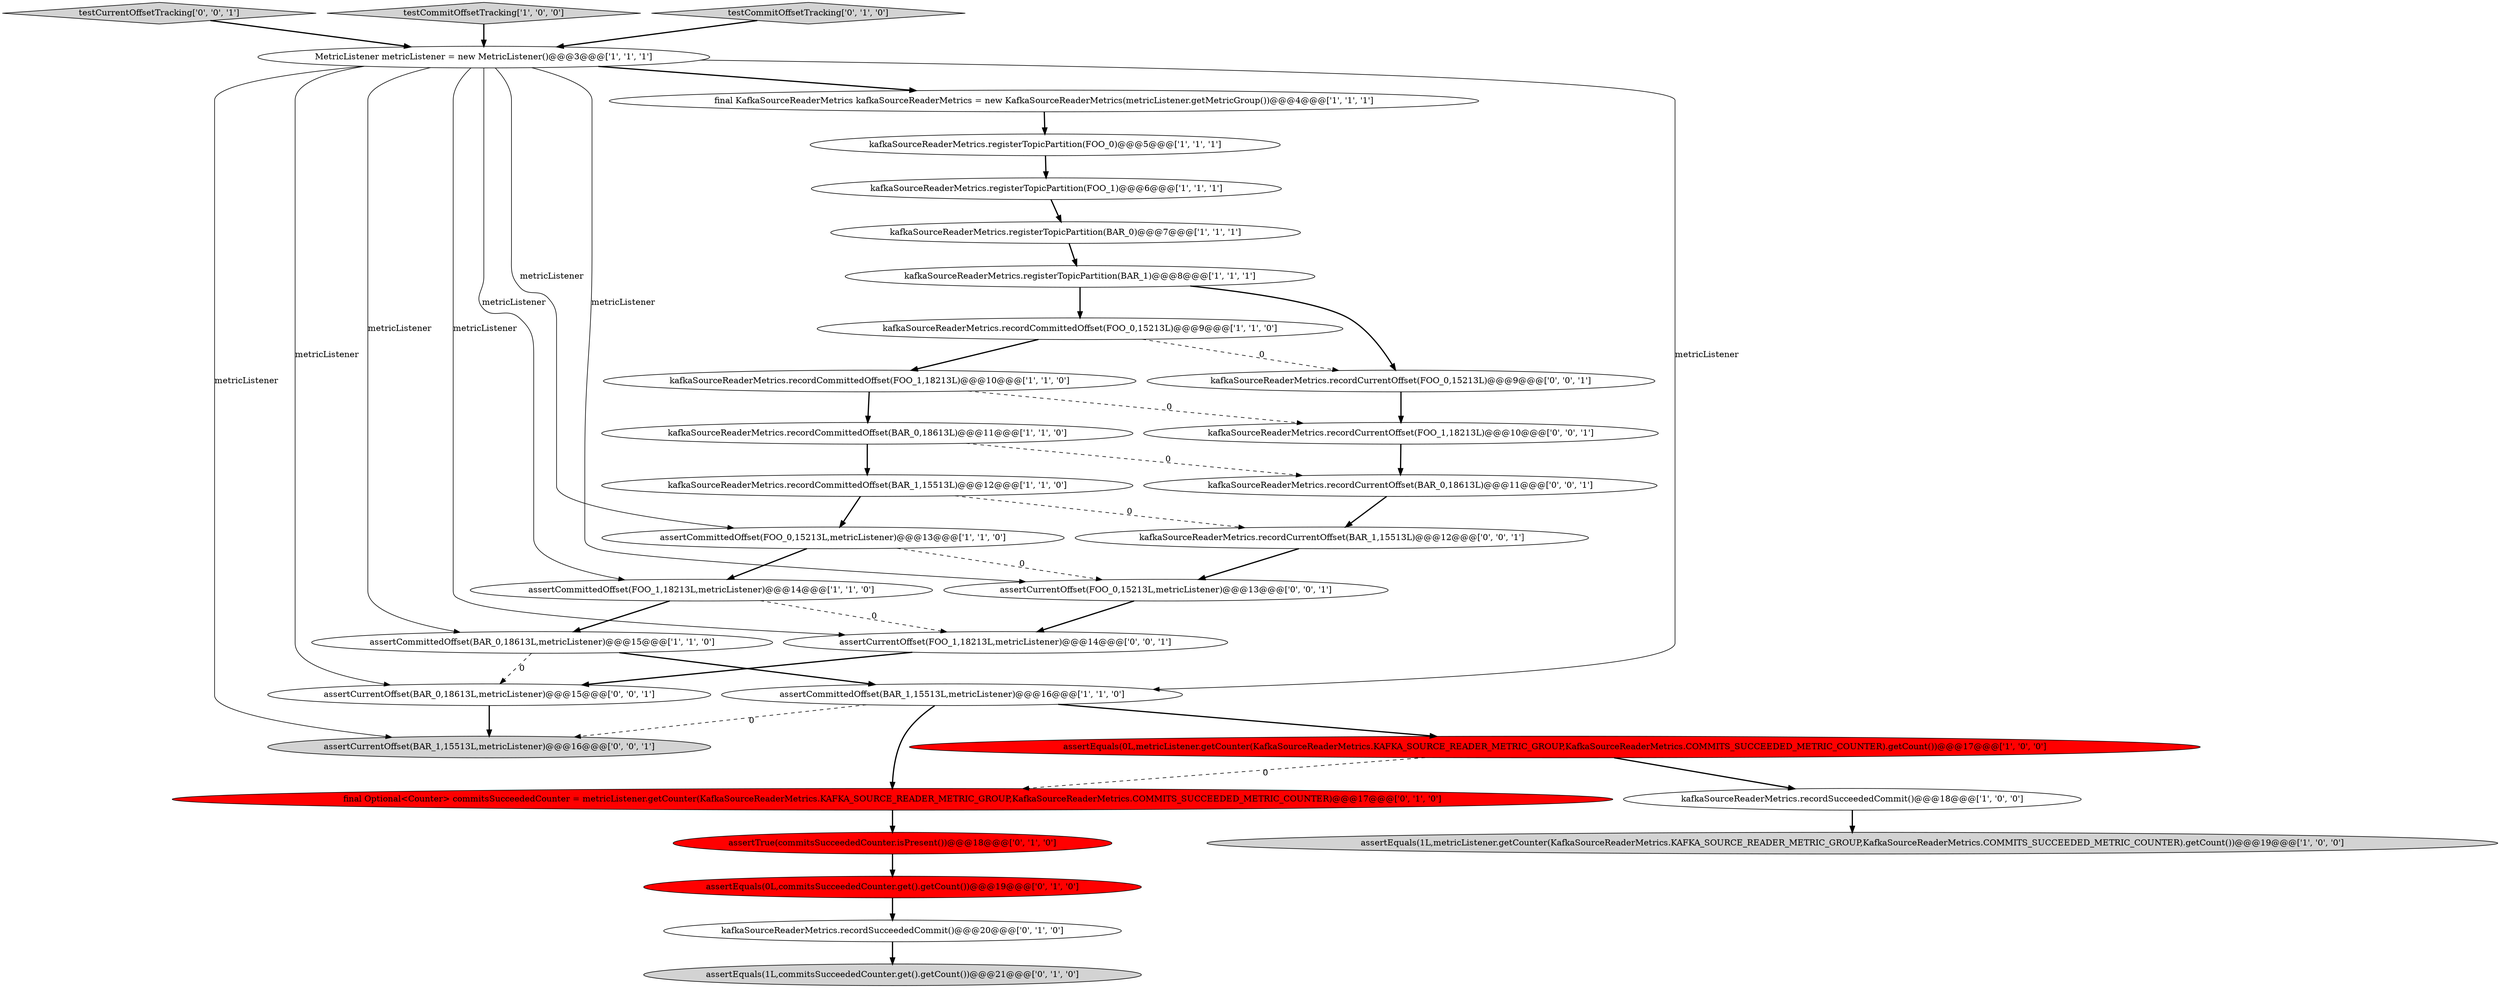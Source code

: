 digraph {
26 [style = filled, label = "kafkaSourceReaderMetrics.recordCurrentOffset(FOO_0,15213L)@@@9@@@['0', '0', '1']", fillcolor = white, shape = ellipse image = "AAA0AAABBB3BBB"];
13 [style = filled, label = "assertCommittedOffset(FOO_1,18213L,metricListener)@@@14@@@['1', '1', '0']", fillcolor = white, shape = ellipse image = "AAA0AAABBB1BBB"];
32 [style = filled, label = "kafkaSourceReaderMetrics.recordCurrentOffset(BAR_0,18613L)@@@11@@@['0', '0', '1']", fillcolor = white, shape = ellipse image = "AAA0AAABBB3BBB"];
30 [style = filled, label = "assertCurrentOffset(BAR_1,15513L,metricListener)@@@16@@@['0', '0', '1']", fillcolor = lightgray, shape = ellipse image = "AAA0AAABBB3BBB"];
15 [style = filled, label = "assertCommittedOffset(BAR_0,18613L,metricListener)@@@15@@@['1', '1', '0']", fillcolor = white, shape = ellipse image = "AAA0AAABBB1BBB"];
12 [style = filled, label = "kafkaSourceReaderMetrics.recordSucceededCommit()@@@18@@@['1', '0', '0']", fillcolor = white, shape = ellipse image = "AAA0AAABBB1BBB"];
21 [style = filled, label = "assertEquals(0L,commitsSucceededCounter.get().getCount())@@@19@@@['0', '1', '0']", fillcolor = red, shape = ellipse image = "AAA1AAABBB2BBB"];
28 [style = filled, label = "testCurrentOffsetTracking['0', '0', '1']", fillcolor = lightgray, shape = diamond image = "AAA0AAABBB3BBB"];
31 [style = filled, label = "assertCurrentOffset(FOO_0,15213L,metricListener)@@@13@@@['0', '0', '1']", fillcolor = white, shape = ellipse image = "AAA0AAABBB3BBB"];
22 [style = filled, label = "assertEquals(1L,commitsSucceededCounter.get().getCount())@@@21@@@['0', '1', '0']", fillcolor = lightgray, shape = ellipse image = "AAA0AAABBB2BBB"];
2 [style = filled, label = "kafkaSourceReaderMetrics.recordCommittedOffset(BAR_0,18613L)@@@11@@@['1', '1', '0']", fillcolor = white, shape = ellipse image = "AAA0AAABBB1BBB"];
19 [style = filled, label = "final Optional<Counter> commitsSucceededCounter = metricListener.getCounter(KafkaSourceReaderMetrics.KAFKA_SOURCE_READER_METRIC_GROUP,KafkaSourceReaderMetrics.COMMITS_SUCCEEDED_METRIC_COUNTER)@@@17@@@['0', '1', '0']", fillcolor = red, shape = ellipse image = "AAA1AAABBB2BBB"];
25 [style = filled, label = "kafkaSourceReaderMetrics.recordCurrentOffset(BAR_1,15513L)@@@12@@@['0', '0', '1']", fillcolor = white, shape = ellipse image = "AAA0AAABBB3BBB"];
9 [style = filled, label = "kafkaSourceReaderMetrics.recordCommittedOffset(FOO_0,15213L)@@@9@@@['1', '1', '0']", fillcolor = white, shape = ellipse image = "AAA0AAABBB1BBB"];
10 [style = filled, label = "assertCommittedOffset(BAR_1,15513L,metricListener)@@@16@@@['1', '1', '0']", fillcolor = white, shape = ellipse image = "AAA0AAABBB1BBB"];
24 [style = filled, label = "kafkaSourceReaderMetrics.recordCurrentOffset(FOO_1,18213L)@@@10@@@['0', '0', '1']", fillcolor = white, shape = ellipse image = "AAA0AAABBB3BBB"];
1 [style = filled, label = "kafkaSourceReaderMetrics.registerTopicPartition(FOO_0)@@@5@@@['1', '1', '1']", fillcolor = white, shape = ellipse image = "AAA0AAABBB1BBB"];
0 [style = filled, label = "assertCommittedOffset(FOO_0,15213L,metricListener)@@@13@@@['1', '1', '0']", fillcolor = white, shape = ellipse image = "AAA0AAABBB1BBB"];
8 [style = filled, label = "testCommitOffsetTracking['1', '0', '0']", fillcolor = lightgray, shape = diamond image = "AAA0AAABBB1BBB"];
11 [style = filled, label = "kafkaSourceReaderMetrics.recordCommittedOffset(BAR_1,15513L)@@@12@@@['1', '1', '0']", fillcolor = white, shape = ellipse image = "AAA0AAABBB1BBB"];
7 [style = filled, label = "kafkaSourceReaderMetrics.registerTopicPartition(BAR_0)@@@7@@@['1', '1', '1']", fillcolor = white, shape = ellipse image = "AAA0AAABBB1BBB"];
3 [style = filled, label = "assertEquals(1L,metricListener.getCounter(KafkaSourceReaderMetrics.KAFKA_SOURCE_READER_METRIC_GROUP,KafkaSourceReaderMetrics.COMMITS_SUCCEEDED_METRIC_COUNTER).getCount())@@@19@@@['1', '0', '0']", fillcolor = lightgray, shape = ellipse image = "AAA0AAABBB1BBB"];
14 [style = filled, label = "kafkaSourceReaderMetrics.registerTopicPartition(FOO_1)@@@6@@@['1', '1', '1']", fillcolor = white, shape = ellipse image = "AAA0AAABBB1BBB"];
4 [style = filled, label = "assertEquals(0L,metricListener.getCounter(KafkaSourceReaderMetrics.KAFKA_SOURCE_READER_METRIC_GROUP,KafkaSourceReaderMetrics.COMMITS_SUCCEEDED_METRIC_COUNTER).getCount())@@@17@@@['1', '0', '0']", fillcolor = red, shape = ellipse image = "AAA1AAABBB1BBB"];
20 [style = filled, label = "testCommitOffsetTracking['0', '1', '0']", fillcolor = lightgray, shape = diamond image = "AAA0AAABBB2BBB"];
27 [style = filled, label = "assertCurrentOffset(FOO_1,18213L,metricListener)@@@14@@@['0', '0', '1']", fillcolor = white, shape = ellipse image = "AAA0AAABBB3BBB"];
17 [style = filled, label = "MetricListener metricListener = new MetricListener()@@@3@@@['1', '1', '1']", fillcolor = white, shape = ellipse image = "AAA0AAABBB1BBB"];
23 [style = filled, label = "assertTrue(commitsSucceededCounter.isPresent())@@@18@@@['0', '1', '0']", fillcolor = red, shape = ellipse image = "AAA1AAABBB2BBB"];
29 [style = filled, label = "assertCurrentOffset(BAR_0,18613L,metricListener)@@@15@@@['0', '0', '1']", fillcolor = white, shape = ellipse image = "AAA0AAABBB3BBB"];
5 [style = filled, label = "final KafkaSourceReaderMetrics kafkaSourceReaderMetrics = new KafkaSourceReaderMetrics(metricListener.getMetricGroup())@@@4@@@['1', '1', '1']", fillcolor = white, shape = ellipse image = "AAA0AAABBB1BBB"];
6 [style = filled, label = "kafkaSourceReaderMetrics.registerTopicPartition(BAR_1)@@@8@@@['1', '1', '1']", fillcolor = white, shape = ellipse image = "AAA0AAABBB1BBB"];
16 [style = filled, label = "kafkaSourceReaderMetrics.recordCommittedOffset(FOO_1,18213L)@@@10@@@['1', '1', '0']", fillcolor = white, shape = ellipse image = "AAA0AAABBB1BBB"];
18 [style = filled, label = "kafkaSourceReaderMetrics.recordSucceededCommit()@@@20@@@['0', '1', '0']", fillcolor = white, shape = ellipse image = "AAA0AAABBB2BBB"];
17->5 [style = bold, label=""];
15->10 [style = bold, label=""];
20->17 [style = bold, label=""];
6->26 [style = bold, label=""];
0->13 [style = bold, label=""];
29->30 [style = bold, label=""];
16->24 [style = dashed, label="0"];
10->19 [style = bold, label=""];
2->32 [style = dashed, label="0"];
24->32 [style = bold, label=""];
17->0 [style = solid, label="metricListener"];
15->29 [style = dashed, label="0"];
16->2 [style = bold, label=""];
17->13 [style = solid, label="metricListener"];
26->24 [style = bold, label=""];
21->18 [style = bold, label=""];
9->16 [style = bold, label=""];
17->30 [style = solid, label="metricListener"];
17->31 [style = solid, label="metricListener"];
14->7 [style = bold, label=""];
25->31 [style = bold, label=""];
8->17 [style = bold, label=""];
17->15 [style = solid, label="metricListener"];
5->1 [style = bold, label=""];
11->0 [style = bold, label=""];
18->22 [style = bold, label=""];
17->10 [style = solid, label="metricListener"];
17->29 [style = solid, label="metricListener"];
13->27 [style = dashed, label="0"];
10->30 [style = dashed, label="0"];
23->21 [style = bold, label=""];
31->27 [style = bold, label=""];
19->23 [style = bold, label=""];
7->6 [style = bold, label=""];
32->25 [style = bold, label=""];
9->26 [style = dashed, label="0"];
11->25 [style = dashed, label="0"];
0->31 [style = dashed, label="0"];
10->4 [style = bold, label=""];
4->12 [style = bold, label=""];
28->17 [style = bold, label=""];
4->19 [style = dashed, label="0"];
1->14 [style = bold, label=""];
12->3 [style = bold, label=""];
13->15 [style = bold, label=""];
27->29 [style = bold, label=""];
6->9 [style = bold, label=""];
2->11 [style = bold, label=""];
17->27 [style = solid, label="metricListener"];
}

